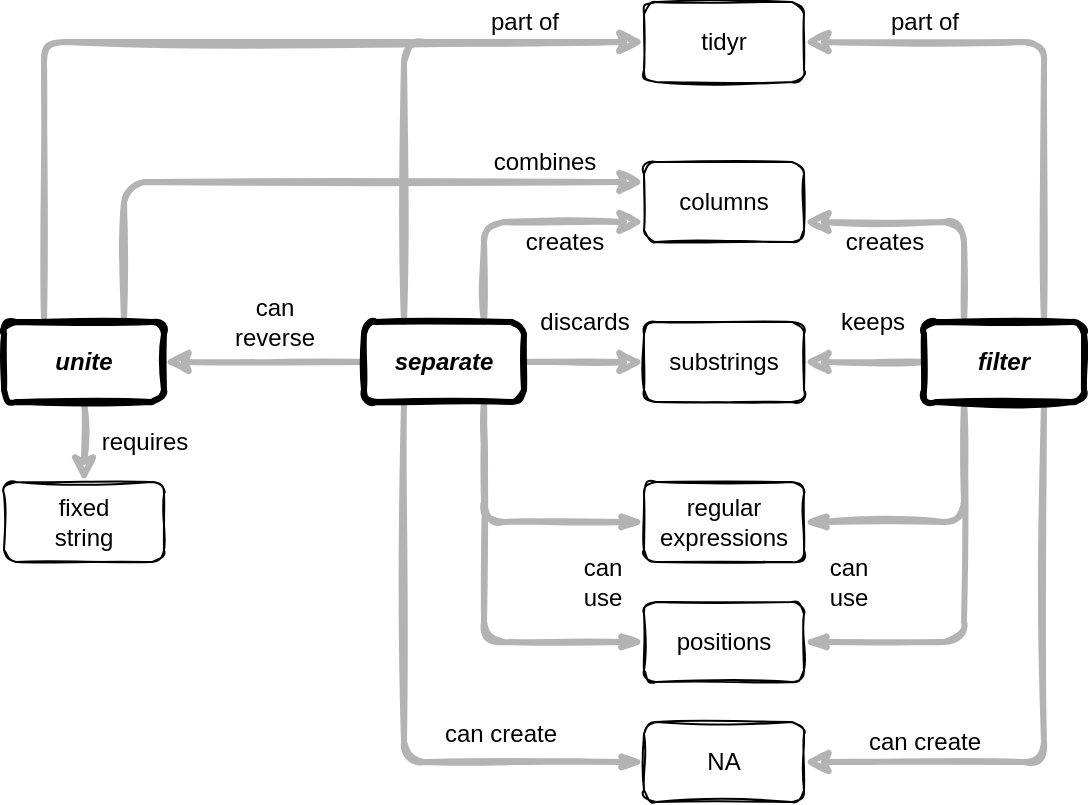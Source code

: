 <mxfile version="13.6.2" type="device"><diagram name="Page-1" id="42789a77-a242-8287-6e28-9cd8cfd52e62"><mxGraphModel dx="946" dy="680" grid="1" gridSize="10" guides="1" tooltips="1" connect="1" arrows="1" fold="1" page="1" pageScale="1" pageWidth="1100" pageHeight="850" background="#ffffff" math="0" shadow="0"><root><mxCell id="0"/><mxCell id="1" parent="0"/><mxCell id="1ea317790d2ca983-13" value="can&lt;br&gt;use" style="edgeStyle=none;rounded=1;html=1;labelBackgroundColor=none;startArrow=none;startFill=0;startSize=5;endArrow=classicThin;endFill=1;endSize=5;jettySize=auto;orthogonalLoop=1;strokeColor=#B3B3B3;strokeWidth=3;fontFamily=Helvetica;fontSize=12;exitX=0.75;exitY=1;exitDx=0;exitDy=0;entryX=0;entryY=0.5;entryDx=0;entryDy=0;verticalAlign=middle;sketch=1;" parent="1" source="Q8fEgzgGfGvltEnc6YPg-12" target="Q8fEgzgGfGvltEnc6YPg-15" edge="1"><mxGeometry x="0.692" y="-30" relative="1" as="geometry"><mxPoint as="offset"/><mxPoint x="330" y="310" as="targetPoint"/><Array as="points"><mxPoint x="280" y="300"/></Array></mxGeometry></mxCell><mxCell id="1ea317790d2ca983-21" value="can&lt;br&gt;use" style="edgeStyle=none;rounded=1;html=1;labelBackgroundColor=none;startArrow=none;startFill=0;startSize=5;endArrow=classicThin;endFill=1;endSize=5;jettySize=auto;orthogonalLoop=1;strokeColor=#B3B3B3;strokeWidth=3;fontFamily=Helvetica;fontSize=12;exitX=0.25;exitY=1;exitDx=0;exitDy=0;entryX=1;entryY=0.5;entryDx=0;entryDy=0;verticalAlign=middle;sketch=1;" parent="1" source="Q8fEgzgGfGvltEnc6YPg-16" target="Q8fEgzgGfGvltEnc6YPg-15" edge="1"><mxGeometry x="0.692" y="30" relative="1" as="geometry"><mxPoint as="offset"/><mxPoint x="370" y="310" as="targetPoint"/><Array as="points"><mxPoint x="520" y="300"/><mxPoint x="440" y="300"/></Array></mxGeometry></mxCell><mxCell id="Q8fEgzgGfGvltEnc6YPg-13" style="edgeStyle=orthogonalEdgeStyle;rounded=0;orthogonalLoop=1;jettySize=auto;html=1;exitX=0.5;exitY=1;exitDx=0;exitDy=0;strokeWidth=3;fontSize=12;fontFamily=Helvetica;sketch=1;labelBackgroundColor=none;" parent="1" source="Q8fEgzgGfGvltEnc6YPg-12" target="Q8fEgzgGfGvltEnc6YPg-12" edge="1"><mxGeometry relative="1" as="geometry"/></mxCell><mxCell id="Q8fEgzgGfGvltEnc6YPg-15" value="regular&lt;br&gt;expressions" style="rounded=1;whiteSpace=wrap;html=1;fontSize=12;fontFamily=Helvetica;fillColor=none;sketch=1;labelBackgroundColor=none;" parent="1" vertex="1"><mxGeometry x="360" y="280" width="80" height="40" as="geometry"/></mxCell><mxCell id="Q8fEgzgGfGvltEnc6YPg-21" value="&lt;div&gt;can create&lt;/div&gt;" style="endArrow=classic;html=1;strokeWidth=3;entryX=1;entryY=0.5;entryDx=0;entryDy=0;strokeColor=#B3B3B3;exitX=0.75;exitY=1;exitDx=0;exitDy=0;verticalAlign=middle;fontSize=12;labelBackgroundColor=none;fontFamily=Helvetica;align=center;sketch=1;" parent="1" source="Q8fEgzgGfGvltEnc6YPg-16" target="N2O_4ZkVlRqkrLDwapZo-5" edge="1"><mxGeometry x="0.6" y="-10" width="50" height="50" relative="1" as="geometry"><mxPoint x="480" y="330" as="sourcePoint"/><mxPoint x="560" y="310" as="targetPoint"/><Array as="points"><mxPoint x="560" y="420"/></Array><mxPoint as="offset"/></mxGeometry></mxCell><mxCell id="Q8fEgzgGfGvltEnc6YPg-26" value="tidyr" style="rounded=1;whiteSpace=wrap;html=1;fontSize=12;fontFamily=Helvetica;fillColor=none;sketch=1;labelBackgroundColor=none;" parent="1" vertex="1"><mxGeometry x="360" y="40" width="80" height="40" as="geometry"/></mxCell><mxCell id="Q8fEgzgGfGvltEnc6YPg-27" value="part of" style="endArrow=classic;html=1;strokeWidth=3;entryX=1;entryY=0.5;entryDx=0;entryDy=0;strokeColor=#B3B3B3;exitX=0.75;exitY=0;exitDx=0;exitDy=0;verticalAlign=middle;fontSize=12;labelBackgroundColor=none;fontFamily=Helvetica;sketch=1;" parent="1" source="Q8fEgzgGfGvltEnc6YPg-16" target="Q8fEgzgGfGvltEnc6YPg-26" edge="1"><mxGeometry x="0.538" y="-10" width="50" height="50" relative="1" as="geometry"><mxPoint x="500" y="280" as="sourcePoint"/><mxPoint x="420" y="375" as="targetPoint"/><Array as="points"><mxPoint x="560" y="60"/></Array><mxPoint as="offset"/></mxGeometry></mxCell><mxCell id="N2O_4ZkVlRqkrLDwapZo-1" value="positions" style="rounded=1;whiteSpace=wrap;html=1;fontSize=12;fontFamily=Helvetica;fillColor=none;sketch=1;labelBackgroundColor=none;" parent="1" vertex="1"><mxGeometry x="360" y="340" width="80" height="40" as="geometry"/></mxCell><mxCell id="N2O_4ZkVlRqkrLDwapZo-3" value="" style="edgeStyle=none;rounded=1;html=1;labelBackgroundColor=none;startArrow=none;startFill=0;startSize=5;endArrow=classicThin;endFill=1;endSize=5;jettySize=auto;orthogonalLoop=1;strokeColor=#B3B3B3;strokeWidth=3;fontFamily=Helvetica;fontSize=12;entryX=0;entryY=0.5;entryDx=0;entryDy=0;verticalAlign=middle;sketch=1;" parent="1" target="N2O_4ZkVlRqkrLDwapZo-1" edge="1"><mxGeometry x="0.692" y="30" relative="1" as="geometry"><mxPoint as="offset"/><mxPoint x="280" y="250" as="sourcePoint"/><mxPoint x="330" y="340" as="targetPoint"/><Array as="points"><mxPoint x="280" y="360"/></Array></mxGeometry></mxCell><mxCell id="N2O_4ZkVlRqkrLDwapZo-4" value="" style="edgeStyle=none;rounded=1;html=1;labelBackgroundColor=none;startArrow=none;startFill=0;startSize=5;endArrow=classicThin;endFill=1;endSize=5;jettySize=auto;orthogonalLoop=1;strokeColor=#B3B3B3;strokeWidth=3;fontFamily=Helvetica;fontSize=12;entryX=1;entryY=0.5;entryDx=0;entryDy=0;verticalAlign=middle;exitX=0.25;exitY=1;exitDx=0;exitDy=0;sketch=1;" parent="1" source="Q8fEgzgGfGvltEnc6YPg-16" target="N2O_4ZkVlRqkrLDwapZo-1" edge="1"><mxGeometry x="0.692" y="30" relative="1" as="geometry"><mxPoint as="offset"/><mxPoint x="440" y="250" as="sourcePoint"/><mxPoint x="410" y="340" as="targetPoint"/><Array as="points"><mxPoint x="520" y="360"/><mxPoint x="440" y="360"/></Array></mxGeometry></mxCell><mxCell id="N2O_4ZkVlRqkrLDwapZo-5" value="NA" style="rounded=1;whiteSpace=wrap;html=1;fontSize=12;fontFamily=Helvetica;fillColor=none;sketch=1;labelBackgroundColor=none;" parent="1" vertex="1"><mxGeometry x="360" y="400" width="80" height="40" as="geometry"/></mxCell><mxCell id="N2O_4ZkVlRqkrLDwapZo-6" value="" style="edgeStyle=none;rounded=1;html=1;labelBackgroundColor=none;startArrow=none;startFill=0;startSize=5;endArrow=classicThin;endFill=1;endSize=5;jettySize=auto;orthogonalLoop=1;strokeColor=#B3B3B3;strokeWidth=3;fontFamily=Helvetica;fontSize=12;entryX=0;entryY=0.5;entryDx=0;entryDy=0;verticalAlign=middle;exitX=0.25;exitY=1;exitDx=0;exitDy=0;sketch=1;" parent="1" source="Q8fEgzgGfGvltEnc6YPg-12" target="N2O_4ZkVlRqkrLDwapZo-5" edge="1"><mxGeometry x="0.692" y="30" relative="1" as="geometry"><mxPoint as="offset"/><mxPoint x="290" y="260" as="sourcePoint"/><mxPoint x="330" y="370" as="targetPoint"/><Array as="points"><mxPoint x="240" y="420"/></Array></mxGeometry></mxCell><mxCell id="N2O_4ZkVlRqkrLDwapZo-7" value="&lt;span style=&quot;font-size: 12px&quot;&gt;can create&lt;/span&gt;" style="edgeLabel;html=1;align=center;verticalAlign=middle;resizable=0;points=[];sketch=1;labelBackgroundColor=none;" parent="N2O_4ZkVlRqkrLDwapZo-6" vertex="1" connectable="0"><mxGeometry x="0.134" y="1" relative="1" as="geometry"><mxPoint x="47" y="-4" as="offset"/></mxGeometry></mxCell><mxCell id="N2O_4ZkVlRqkrLDwapZo-8" value="part of" style="endArrow=classic;html=1;strokeWidth=3;entryX=0;entryY=0.5;entryDx=0;entryDy=0;strokeColor=#B3B3B3;exitX=0.25;exitY=0;exitDx=0;exitDy=0;verticalAlign=middle;fontSize=12;labelBackgroundColor=none;fontFamily=Helvetica;sketch=1;" parent="1" source="Q8fEgzgGfGvltEnc6YPg-12" target="Q8fEgzgGfGvltEnc6YPg-26" edge="1"><mxGeometry x="0.538" y="10" width="50" height="50" relative="1" as="geometry"><mxPoint x="470" y="210" as="sourcePoint"/><mxPoint x="410" y="150" as="targetPoint"/><Array as="points"><mxPoint x="240" y="60"/></Array><mxPoint as="offset"/></mxGeometry></mxCell><mxCell id="N2O_4ZkVlRqkrLDwapZo-10" value="" style="endArrow=classic;html=1;entryX=1;entryY=0.5;entryDx=0;entryDy=0;exitX=0;exitY=0.5;exitDx=0;exitDy=0;strokeWidth=3;strokeColor=#B3B3B3;sketch=1;labelBackgroundColor=none;" parent="1" source="Q8fEgzgGfGvltEnc6YPg-12" target="N2O_4ZkVlRqkrLDwapZo-9" edge="1"><mxGeometry width="50" height="50" relative="1" as="geometry"><mxPoint x="460" y="450" as="sourcePoint"/><mxPoint x="510" y="400" as="targetPoint"/></mxGeometry></mxCell><mxCell id="N2O_4ZkVlRqkrLDwapZo-11" value="&lt;font style=&quot;font-size: 12px&quot;&gt;can&lt;br&gt;reverse&lt;/font&gt;" style="edgeLabel;html=1;align=center;verticalAlign=middle;resizable=0;points=[];sketch=1;labelBackgroundColor=none;" parent="N2O_4ZkVlRqkrLDwapZo-10" vertex="1" connectable="0"><mxGeometry x="-0.1" y="-2" relative="1" as="geometry"><mxPoint y="-18" as="offset"/></mxGeometry></mxCell><mxCell id="N2O_4ZkVlRqkrLDwapZo-12" value="" style="endArrow=classic;html=1;strokeWidth=3;entryX=0;entryY=0.5;entryDx=0;entryDy=0;strokeColor=#B3B3B3;exitX=0.25;exitY=0;exitDx=0;exitDy=0;verticalAlign=middle;fontSize=12;labelBackgroundColor=none;fontFamily=Helvetica;sketch=1;" parent="1" source="N2O_4ZkVlRqkrLDwapZo-9" target="Q8fEgzgGfGvltEnc6YPg-26" edge="1"><mxGeometry x="0.5" y="20" width="50" height="50" relative="1" as="geometry"><mxPoint x="270" y="210" as="sourcePoint"/><mxPoint x="330" y="150" as="targetPoint"/><Array as="points"><mxPoint x="60" y="60"/></Array><mxPoint as="offset"/></mxGeometry></mxCell><mxCell id="N2O_4ZkVlRqkrLDwapZo-13" value="substrings" style="rounded=1;whiteSpace=wrap;html=1;fontSize=12;fontFamily=Helvetica;fillColor=none;sketch=1;labelBackgroundColor=none;" parent="1" vertex="1"><mxGeometry x="360" y="200" width="80" height="40" as="geometry"/></mxCell><mxCell id="N2O_4ZkVlRqkrLDwapZo-14" value="" style="endArrow=classic;html=1;strokeColor=#B3B3B3;strokeWidth=3;exitX=1;exitY=0.5;exitDx=0;exitDy=0;entryX=0;entryY=0.5;entryDx=0;entryDy=0;sketch=1;labelBackgroundColor=none;" parent="1" source="Q8fEgzgGfGvltEnc6YPg-12" target="N2O_4ZkVlRqkrLDwapZo-13" edge="1"><mxGeometry width="50" height="50" relative="1" as="geometry"><mxPoint x="460" y="450" as="sourcePoint"/><mxPoint x="510" y="400" as="targetPoint"/></mxGeometry></mxCell><mxCell id="N2O_4ZkVlRqkrLDwapZo-15" value="&lt;font style=&quot;font-size: 12px&quot;&gt;discards&lt;/font&gt;" style="edgeLabel;html=1;align=center;verticalAlign=middle;resizable=0;points=[];sketch=1;labelBackgroundColor=none;" parent="N2O_4ZkVlRqkrLDwapZo-14" vertex="1" connectable="0"><mxGeometry x="0.167" y="-1" relative="1" as="geometry"><mxPoint x="-5" y="-21" as="offset"/></mxGeometry></mxCell><mxCell id="N2O_4ZkVlRqkrLDwapZo-16" value="" style="endArrow=classic;html=1;strokeColor=#B3B3B3;strokeWidth=3;exitX=0;exitY=0.5;exitDx=0;exitDy=0;entryX=1;entryY=0.5;entryDx=0;entryDy=0;sketch=1;labelBackgroundColor=none;" parent="1" source="Q8fEgzgGfGvltEnc6YPg-16" target="N2O_4ZkVlRqkrLDwapZo-13" edge="1"><mxGeometry width="50" height="50" relative="1" as="geometry"><mxPoint x="500" y="219.5" as="sourcePoint"/><mxPoint x="450" y="219.5" as="targetPoint"/></mxGeometry></mxCell><mxCell id="N2O_4ZkVlRqkrLDwapZo-17" value="&lt;font style=&quot;font-size: 12px&quot;&gt;keeps&lt;/font&gt;" style="edgeLabel;html=1;align=center;verticalAlign=middle;resizable=0;points=[];sketch=1;labelBackgroundColor=none;" parent="N2O_4ZkVlRqkrLDwapZo-16" vertex="1" connectable="0"><mxGeometry x="0.167" y="-1" relative="1" as="geometry"><mxPoint x="9" y="-19" as="offset"/></mxGeometry></mxCell><mxCell id="N2O_4ZkVlRqkrLDwapZo-18" value="columns" style="rounded=1;whiteSpace=wrap;html=1;fontSize=12;fontFamily=Helvetica;fillColor=none;sketch=1;labelBackgroundColor=none;" parent="1" vertex="1"><mxGeometry x="360" y="120" width="80" height="40" as="geometry"/></mxCell><mxCell id="N2O_4ZkVlRqkrLDwapZo-19" value="creates" style="endArrow=classic;html=1;strokeWidth=3;entryX=0;entryY=0.75;entryDx=0;entryDy=0;strokeColor=#B3B3B3;exitX=0.75;exitY=0;exitDx=0;exitDy=0;verticalAlign=middle;fontSize=12;labelBackgroundColor=none;fontFamily=Helvetica;sketch=1;" parent="1" source="Q8fEgzgGfGvltEnc6YPg-12" target="N2O_4ZkVlRqkrLDwapZo-18" edge="1"><mxGeometry x="0.385" y="-10" width="50" height="50" relative="1" as="geometry"><mxPoint x="250" y="210" as="sourcePoint"/><mxPoint x="370" y="70" as="targetPoint"/><Array as="points"><mxPoint x="280" y="150"/></Array><mxPoint as="offset"/></mxGeometry></mxCell><mxCell id="N2O_4ZkVlRqkrLDwapZo-20" value="creates" style="endArrow=classic;html=1;strokeWidth=3;entryX=1;entryY=0.75;entryDx=0;entryDy=0;strokeColor=#B3B3B3;exitX=0.25;exitY=0;exitDx=0;exitDy=0;verticalAlign=middle;fontSize=12;labelBackgroundColor=none;fontFamily=Helvetica;sketch=1;" parent="1" source="Q8fEgzgGfGvltEnc6YPg-16" target="N2O_4ZkVlRqkrLDwapZo-18" edge="1"><mxGeometry x="0.385" y="10" width="50" height="50" relative="1" as="geometry"><mxPoint x="290" y="210" as="sourcePoint"/><mxPoint x="370" y="150" as="targetPoint"/><Array as="points"><mxPoint x="520" y="150"/></Array><mxPoint as="offset"/></mxGeometry></mxCell><mxCell id="N2O_4ZkVlRqkrLDwapZo-21" value="combines" style="endArrow=classic;html=1;strokeWidth=3;entryX=0;entryY=0.25;entryDx=0;entryDy=0;strokeColor=#B3B3B3;exitX=0.75;exitY=0;exitDx=0;exitDy=0;verticalAlign=middle;fontSize=12;labelBackgroundColor=none;fontFamily=Helvetica;sketch=1;" parent="1" source="N2O_4ZkVlRqkrLDwapZo-9" target="N2O_4ZkVlRqkrLDwapZo-18" edge="1"><mxGeometry x="0.697" y="10" width="50" height="50" relative="1" as="geometry"><mxPoint x="290" y="210" as="sourcePoint"/><mxPoint x="370" y="160" as="targetPoint"/><Array as="points"><mxPoint x="100" y="130"/></Array><mxPoint as="offset"/></mxGeometry></mxCell><mxCell id="N2O_4ZkVlRqkrLDwapZo-22" value="fixed&lt;br&gt;string" style="rounded=1;whiteSpace=wrap;html=1;fontSize=12;fontFamily=Helvetica;fillColor=none;sketch=1;labelBackgroundColor=none;" parent="1" vertex="1"><mxGeometry x="40" y="280" width="80" height="40" as="geometry"/></mxCell><mxCell id="N2O_4ZkVlRqkrLDwapZo-23" value="" style="endArrow=classic;html=1;strokeColor=#B3B3B3;strokeWidth=3;entryX=0.5;entryY=0;entryDx=0;entryDy=0;exitX=0.5;exitY=1;exitDx=0;exitDy=0;sketch=1;labelBackgroundColor=none;" parent="1" source="N2O_4ZkVlRqkrLDwapZo-9" target="N2O_4ZkVlRqkrLDwapZo-22" edge="1"><mxGeometry width="50" height="50" relative="1" as="geometry"><mxPoint x="460" y="340" as="sourcePoint"/><mxPoint x="510" y="290" as="targetPoint"/></mxGeometry></mxCell><mxCell id="N2O_4ZkVlRqkrLDwapZo-24" value="&lt;font style=&quot;font-size: 12px&quot;&gt;requires&lt;/font&gt;" style="edgeLabel;html=1;align=center;verticalAlign=middle;resizable=0;points=[];sketch=1;labelBackgroundColor=none;" parent="N2O_4ZkVlRqkrLDwapZo-23" vertex="1" connectable="0"><mxGeometry x="-0.25" y="1" relative="1" as="geometry"><mxPoint x="29" y="5" as="offset"/></mxGeometry></mxCell><mxCell id="Q8fEgzgGfGvltEnc6YPg-12" value="&lt;i&gt;&lt;b&gt;separate&lt;/b&gt;&lt;/i&gt;" style="rounded=1;whiteSpace=wrap;html=1;fontSize=12;fontFamily=Helvetica;fillColor=none;strokeWidth=3;sketch=1;labelBackgroundColor=none;" parent="1" vertex="1"><mxGeometry x="220" y="200" width="80" height="40" as="geometry"/></mxCell><mxCell id="Q8fEgzgGfGvltEnc6YPg-16" value="&lt;b style=&quot;font-size: 12px&quot;&gt;&lt;i style=&quot;font-size: 12px&quot;&gt;filter&lt;/i&gt;&lt;/b&gt;" style="rounded=1;whiteSpace=wrap;html=1;strokeWidth=3;fontSize=12;fontFamily=Helvetica;fillColor=none;sketch=1;labelBackgroundColor=none;" parent="1" vertex="1"><mxGeometry x="500" y="200" width="80" height="40" as="geometry"/></mxCell><mxCell id="N2O_4ZkVlRqkrLDwapZo-9" value="&lt;i&gt;&lt;b&gt;unite&lt;/b&gt;&lt;/i&gt;" style="rounded=1;whiteSpace=wrap;html=1;fontSize=12;fontFamily=Helvetica;fillColor=none;strokeWidth=3;sketch=1;labelBackgroundColor=none;" parent="1" vertex="1"><mxGeometry x="40" y="200" width="80" height="40" as="geometry"/></mxCell></root></mxGraphModel></diagram></mxfile>
